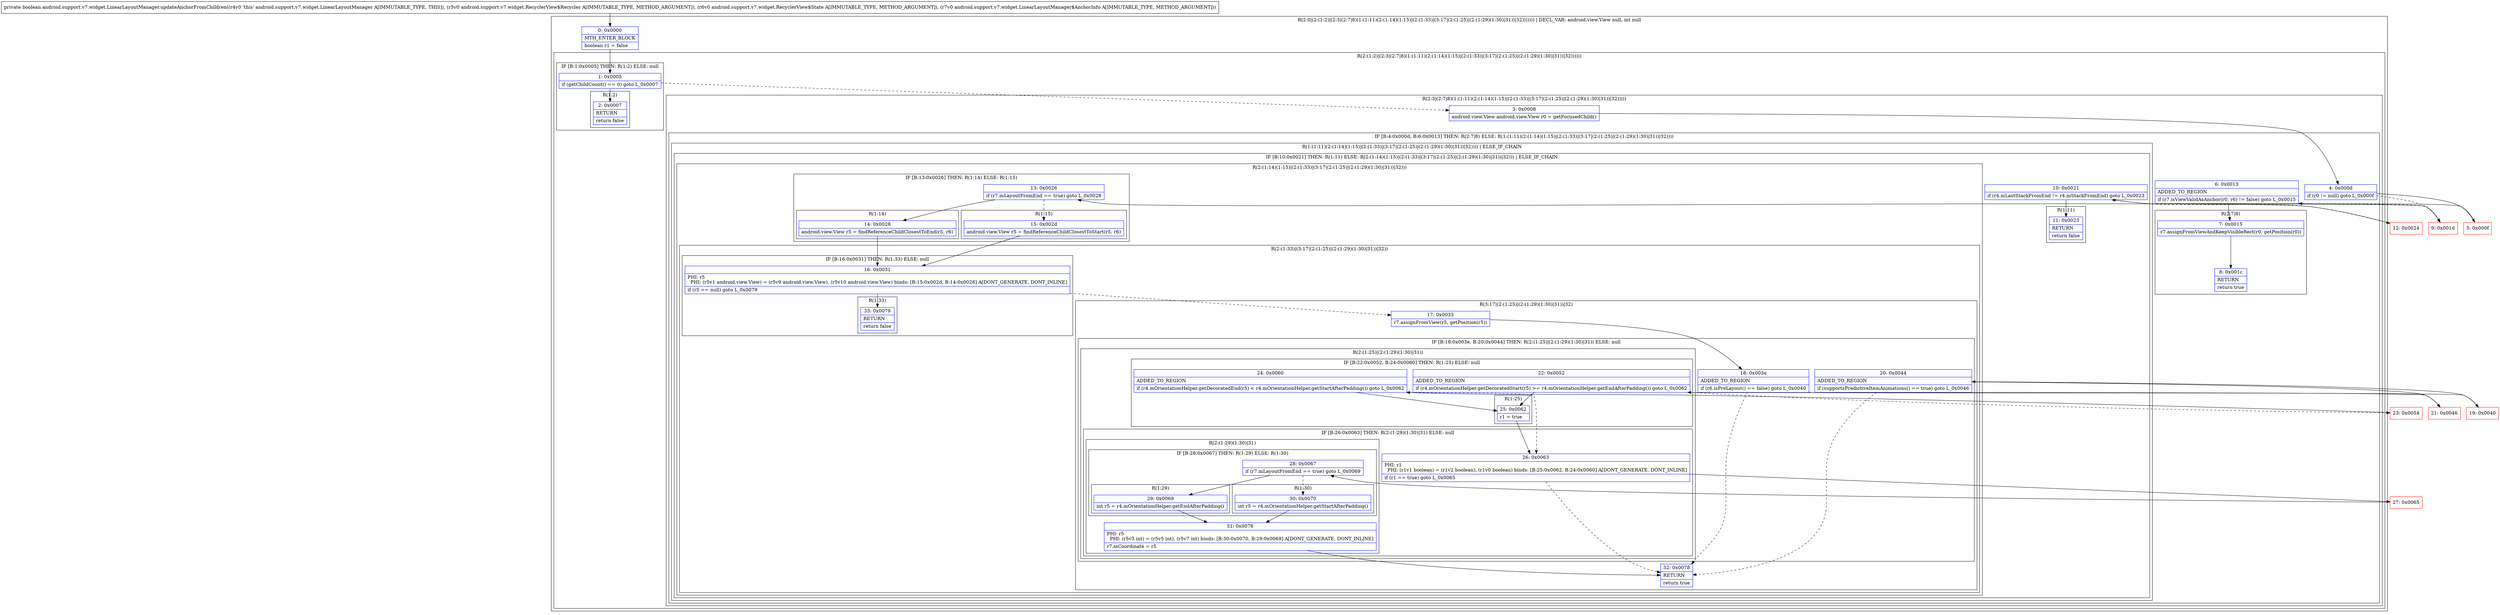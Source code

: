 digraph "CFG forandroid.support.v7.widget.LinearLayoutManager.updateAnchorFromChildren(Landroid\/support\/v7\/widget\/RecyclerView$Recycler;Landroid\/support\/v7\/widget\/RecyclerView$State;Landroid\/support\/v7\/widget\/LinearLayoutManager$AnchorInfo;)Z" {
subgraph cluster_Region_87748113 {
label = "R(2:0|(2:(1:2)|(2:3|(2:7|8)(1:(1:11)(2:(1:14)(1:15)|(2:(1:33)|(3:17|(2:(1:25)|(2:(1:29)(1:30)|31))|32))))))) | DECL_VAR: android.view.View null, int null\l";
node [shape=record,color=blue];
Node_0 [shape=record,label="{0\:\ 0x0000|MTH_ENTER_BLOCK\l|boolean r1 = false\l}"];
subgraph cluster_Region_1015983907 {
label = "R(2:(1:2)|(2:3|(2:7|8)(1:(1:11)(2:(1:14)(1:15)|(2:(1:33)|(3:17|(2:(1:25)|(2:(1:29)(1:30)|31))|32))))))";
node [shape=record,color=blue];
subgraph cluster_IfRegion_1993403818 {
label = "IF [B:1:0x0005] THEN: R(1:2) ELSE: null";
node [shape=record,color=blue];
Node_1 [shape=record,label="{1\:\ 0x0005|if (getChildCount() == 0) goto L_0x0007\l}"];
subgraph cluster_Region_803196122 {
label = "R(1:2)";
node [shape=record,color=blue];
Node_2 [shape=record,label="{2\:\ 0x0007|RETURN\l|return false\l}"];
}
}
subgraph cluster_Region_1675431895 {
label = "R(2:3|(2:7|8)(1:(1:11)(2:(1:14)(1:15)|(2:(1:33)|(3:17|(2:(1:25)|(2:(1:29)(1:30)|31))|32)))))";
node [shape=record,color=blue];
Node_3 [shape=record,label="{3\:\ 0x0008|android.view.View android.view.View r0 = getFocusedChild()\l}"];
subgraph cluster_IfRegion_826621915 {
label = "IF [B:4:0x000d, B:6:0x0013] THEN: R(2:7|8) ELSE: R(1:(1:11)(2:(1:14)(1:15)|(2:(1:33)|(3:17|(2:(1:25)|(2:(1:29)(1:30)|31))|32))))";
node [shape=record,color=blue];
Node_4 [shape=record,label="{4\:\ 0x000d|if (r0 != null) goto L_0x000f\l}"];
Node_6 [shape=record,label="{6\:\ 0x0013|ADDED_TO_REGION\l|if (r7.isViewValidAsAnchor(r0, r6) != false) goto L_0x0015\l}"];
subgraph cluster_Region_727151732 {
label = "R(2:7|8)";
node [shape=record,color=blue];
Node_7 [shape=record,label="{7\:\ 0x0015|r7.assignFromViewAndKeepVisibleRect(r0, getPosition(r0))\l}"];
Node_8 [shape=record,label="{8\:\ 0x001c|RETURN\l|return true\l}"];
}
subgraph cluster_Region_1808045533 {
label = "R(1:(1:11)(2:(1:14)(1:15)|(2:(1:33)|(3:17|(2:(1:25)|(2:(1:29)(1:30)|31))|32)))) | ELSE_IF_CHAIN\l";
node [shape=record,color=blue];
subgraph cluster_IfRegion_578471985 {
label = "IF [B:10:0x0021] THEN: R(1:11) ELSE: R(2:(1:14)(1:15)|(2:(1:33)|(3:17|(2:(1:25)|(2:(1:29)(1:30)|31))|32))) | ELSE_IF_CHAIN\l";
node [shape=record,color=blue];
Node_10 [shape=record,label="{10\:\ 0x0021|if (r4.mLastStackFromEnd != r4.mStackFromEnd) goto L_0x0023\l}"];
subgraph cluster_Region_1396104297 {
label = "R(1:11)";
node [shape=record,color=blue];
Node_11 [shape=record,label="{11\:\ 0x0023|RETURN\l|return false\l}"];
}
subgraph cluster_Region_39744457 {
label = "R(2:(1:14)(1:15)|(2:(1:33)|(3:17|(2:(1:25)|(2:(1:29)(1:30)|31))|32)))";
node [shape=record,color=blue];
subgraph cluster_IfRegion_1308324898 {
label = "IF [B:13:0x0026] THEN: R(1:14) ELSE: R(1:15)";
node [shape=record,color=blue];
Node_13 [shape=record,label="{13\:\ 0x0026|if (r7.mLayoutFromEnd == true) goto L_0x0028\l}"];
subgraph cluster_Region_1812840119 {
label = "R(1:14)";
node [shape=record,color=blue];
Node_14 [shape=record,label="{14\:\ 0x0028|android.view.View r5 = findReferenceChildClosestToEnd(r5, r6)\l}"];
}
subgraph cluster_Region_1738913315 {
label = "R(1:15)";
node [shape=record,color=blue];
Node_15 [shape=record,label="{15\:\ 0x002d|android.view.View r5 = findReferenceChildClosestToStart(r5, r6)\l}"];
}
}
subgraph cluster_Region_968099564 {
label = "R(2:(1:33)|(3:17|(2:(1:25)|(2:(1:29)(1:30)|31))|32))";
node [shape=record,color=blue];
subgraph cluster_IfRegion_1552171047 {
label = "IF [B:16:0x0031] THEN: R(1:33) ELSE: null";
node [shape=record,color=blue];
Node_16 [shape=record,label="{16\:\ 0x0031|PHI: r5 \l  PHI: (r5v1 android.view.View) = (r5v9 android.view.View), (r5v10 android.view.View) binds: [B:15:0x002d, B:14:0x0028] A[DONT_GENERATE, DONT_INLINE]\l|if (r5 == null) goto L_0x0079\l}"];
subgraph cluster_Region_758489157 {
label = "R(1:33)";
node [shape=record,color=blue];
Node_33 [shape=record,label="{33\:\ 0x0079|RETURN\l|return false\l}"];
}
}
subgraph cluster_Region_1006209957 {
label = "R(3:17|(2:(1:25)|(2:(1:29)(1:30)|31))|32)";
node [shape=record,color=blue];
Node_17 [shape=record,label="{17\:\ 0x0033|r7.assignFromView(r5, getPosition(r5))\l}"];
subgraph cluster_IfRegion_585328976 {
label = "IF [B:18:0x003e, B:20:0x0044] THEN: R(2:(1:25)|(2:(1:29)(1:30)|31)) ELSE: null";
node [shape=record,color=blue];
Node_18 [shape=record,label="{18\:\ 0x003e|ADDED_TO_REGION\l|if (r6.isPreLayout() == false) goto L_0x0040\l}"];
Node_20 [shape=record,label="{20\:\ 0x0044|ADDED_TO_REGION\l|if (supportsPredictiveItemAnimations() == true) goto L_0x0046\l}"];
subgraph cluster_Region_1553498195 {
label = "R(2:(1:25)|(2:(1:29)(1:30)|31))";
node [shape=record,color=blue];
subgraph cluster_IfRegion_1554985997 {
label = "IF [B:22:0x0052, B:24:0x0060] THEN: R(1:25) ELSE: null";
node [shape=record,color=blue];
Node_22 [shape=record,label="{22\:\ 0x0052|ADDED_TO_REGION\l|if (r4.mOrientationHelper.getDecoratedStart(r5) \>= r4.mOrientationHelper.getEndAfterPadding()) goto L_0x0062\l}"];
Node_24 [shape=record,label="{24\:\ 0x0060|ADDED_TO_REGION\l|if (r4.mOrientationHelper.getDecoratedEnd(r5) \< r4.mOrientationHelper.getStartAfterPadding()) goto L_0x0062\l}"];
subgraph cluster_Region_681989570 {
label = "R(1:25)";
node [shape=record,color=blue];
Node_25 [shape=record,label="{25\:\ 0x0062|r1 = true\l}"];
}
}
subgraph cluster_IfRegion_1257298372 {
label = "IF [B:26:0x0063] THEN: R(2:(1:29)(1:30)|31) ELSE: null";
node [shape=record,color=blue];
Node_26 [shape=record,label="{26\:\ 0x0063|PHI: r1 \l  PHI: (r1v1 boolean) = (r1v2 boolean), (r1v0 boolean) binds: [B:25:0x0062, B:24:0x0060] A[DONT_GENERATE, DONT_INLINE]\l|if (r1 == true) goto L_0x0065\l}"];
subgraph cluster_Region_737949854 {
label = "R(2:(1:29)(1:30)|31)";
node [shape=record,color=blue];
subgraph cluster_IfRegion_317484376 {
label = "IF [B:28:0x0067] THEN: R(1:29) ELSE: R(1:30)";
node [shape=record,color=blue];
Node_28 [shape=record,label="{28\:\ 0x0067|if (r7.mLayoutFromEnd == true) goto L_0x0069\l}"];
subgraph cluster_Region_1691009343 {
label = "R(1:29)";
node [shape=record,color=blue];
Node_29 [shape=record,label="{29\:\ 0x0069|int r5 = r4.mOrientationHelper.getEndAfterPadding()\l}"];
}
subgraph cluster_Region_1957625610 {
label = "R(1:30)";
node [shape=record,color=blue];
Node_30 [shape=record,label="{30\:\ 0x0070|int r5 = r4.mOrientationHelper.getStartAfterPadding()\l}"];
}
}
Node_31 [shape=record,label="{31\:\ 0x0076|PHI: r5 \l  PHI: (r5v3 int) = (r5v5 int), (r5v7 int) binds: [B:30:0x0070, B:29:0x0069] A[DONT_GENERATE, DONT_INLINE]\l|r7.mCoordinate = r5\l}"];
}
}
}
}
Node_32 [shape=record,label="{32\:\ 0x0078|RETURN\l|return true\l}"];
}
}
}
}
}
}
}
}
}
Node_5 [shape=record,color=red,label="{5\:\ 0x000f}"];
Node_9 [shape=record,color=red,label="{9\:\ 0x001d}"];
Node_12 [shape=record,color=red,label="{12\:\ 0x0024}"];
Node_19 [shape=record,color=red,label="{19\:\ 0x0040}"];
Node_21 [shape=record,color=red,label="{21\:\ 0x0046}"];
Node_23 [shape=record,color=red,label="{23\:\ 0x0054}"];
Node_27 [shape=record,color=red,label="{27\:\ 0x0065}"];
MethodNode[shape=record,label="{private boolean android.support.v7.widget.LinearLayoutManager.updateAnchorFromChildren((r4v0 'this' android.support.v7.widget.LinearLayoutManager A[IMMUTABLE_TYPE, THIS]), (r5v0 android.support.v7.widget.RecyclerView$Recycler A[IMMUTABLE_TYPE, METHOD_ARGUMENT]), (r6v0 android.support.v7.widget.RecyclerView$State A[IMMUTABLE_TYPE, METHOD_ARGUMENT]), (r7v0 android.support.v7.widget.LinearLayoutManager$AnchorInfo A[IMMUTABLE_TYPE, METHOD_ARGUMENT])) }"];
MethodNode -> Node_0;
Node_0 -> Node_1;
Node_1 -> Node_2;
Node_1 -> Node_3[style=dashed];
Node_3 -> Node_4;
Node_4 -> Node_5;
Node_4 -> Node_9[style=dashed];
Node_6 -> Node_7;
Node_6 -> Node_9[style=dashed];
Node_7 -> Node_8;
Node_10 -> Node_11;
Node_10 -> Node_12[style=dashed];
Node_13 -> Node_14;
Node_13 -> Node_15[style=dashed];
Node_14 -> Node_16;
Node_15 -> Node_16;
Node_16 -> Node_17[style=dashed];
Node_16 -> Node_33;
Node_17 -> Node_18;
Node_18 -> Node_19;
Node_18 -> Node_32[style=dashed];
Node_20 -> Node_21;
Node_20 -> Node_32[style=dashed];
Node_22 -> Node_23[style=dashed];
Node_22 -> Node_25;
Node_24 -> Node_25;
Node_24 -> Node_26[style=dashed];
Node_25 -> Node_26;
Node_26 -> Node_27;
Node_26 -> Node_32[style=dashed];
Node_28 -> Node_29;
Node_28 -> Node_30[style=dashed];
Node_29 -> Node_31;
Node_30 -> Node_31;
Node_31 -> Node_32;
Node_5 -> Node_6;
Node_9 -> Node_10;
Node_12 -> Node_13;
Node_19 -> Node_20;
Node_21 -> Node_22;
Node_23 -> Node_24;
Node_27 -> Node_28;
}

